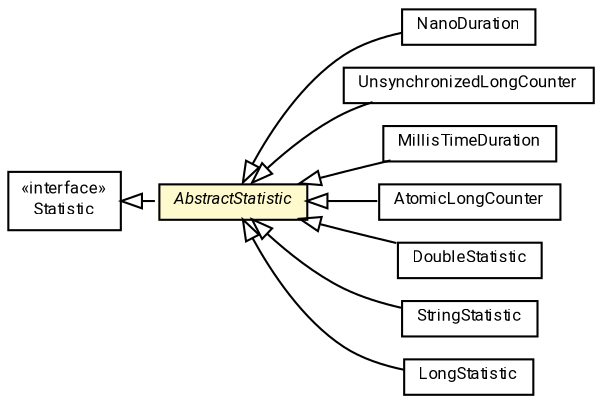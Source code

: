 #!/usr/local/bin/dot
#
# Class diagram 
# Generated by UMLGraph version R5_7_2-60-g0e99a6 (http://www.spinellis.gr/umlgraph/)
#

digraph G {
	graph [fontnames="svg"]
	edge [fontname="Roboto",fontsize=7,labelfontname="Roboto",labelfontsize=7,color="black"];
	node [fontname="Roboto",fontcolor="black",fontsize=8,shape=plaintext,margin=0,width=0,height=0];
	nodesep=0.15;
	ranksep=0.25;
	rankdir=LR;
	// de.lmu.ifi.dbs.elki.logging.statistics.NanoDuration
	c1383374 [label=<<table title="de.lmu.ifi.dbs.elki.logging.statistics.NanoDuration" border="0" cellborder="1" cellspacing="0" cellpadding="2" href="NanoDuration.html" target="_parent">
		<tr><td><table border="0" cellspacing="0" cellpadding="1">
		<tr><td align="center" balign="center"> <font face="Roboto">NanoDuration</font> </td></tr>
		</table></td></tr>
		</table>>, URL="NanoDuration.html"];
	// de.lmu.ifi.dbs.elki.logging.statistics.UnsynchronizedLongCounter
	c1383375 [label=<<table title="de.lmu.ifi.dbs.elki.logging.statistics.UnsynchronizedLongCounter" border="0" cellborder="1" cellspacing="0" cellpadding="2" href="UnsynchronizedLongCounter.html" target="_parent">
		<tr><td><table border="0" cellspacing="0" cellpadding="1">
		<tr><td align="center" balign="center"> <font face="Roboto">UnsynchronizedLongCounter</font> </td></tr>
		</table></td></tr>
		</table>>, URL="UnsynchronizedLongCounter.html"];
	// de.lmu.ifi.dbs.elki.logging.statistics.AbstractStatistic
	c1383376 [label=<<table title="de.lmu.ifi.dbs.elki.logging.statistics.AbstractStatistic" border="0" cellborder="1" cellspacing="0" cellpadding="2" bgcolor="lemonChiffon" href="AbstractStatistic.html" target="_parent">
		<tr><td><table border="0" cellspacing="0" cellpadding="1">
		<tr><td align="center" balign="center"> <font face="Roboto"><i>AbstractStatistic</i></font> </td></tr>
		</table></td></tr>
		</table>>, URL="AbstractStatistic.html"];
	// de.lmu.ifi.dbs.elki.logging.statistics.MillisTimeDuration
	c1383377 [label=<<table title="de.lmu.ifi.dbs.elki.logging.statistics.MillisTimeDuration" border="0" cellborder="1" cellspacing="0" cellpadding="2" href="MillisTimeDuration.html" target="_parent">
		<tr><td><table border="0" cellspacing="0" cellpadding="1">
		<tr><td align="center" balign="center"> <font face="Roboto">MillisTimeDuration</font> </td></tr>
		</table></td></tr>
		</table>>, URL="MillisTimeDuration.html"];
	// de.lmu.ifi.dbs.elki.logging.statistics.AtomicLongCounter
	c1383378 [label=<<table title="de.lmu.ifi.dbs.elki.logging.statistics.AtomicLongCounter" border="0" cellborder="1" cellspacing="0" cellpadding="2" href="AtomicLongCounter.html" target="_parent">
		<tr><td><table border="0" cellspacing="0" cellpadding="1">
		<tr><td align="center" balign="center"> <font face="Roboto">AtomicLongCounter</font> </td></tr>
		</table></td></tr>
		</table>>, URL="AtomicLongCounter.html"];
	// de.lmu.ifi.dbs.elki.logging.statistics.DoubleStatistic
	c1383379 [label=<<table title="de.lmu.ifi.dbs.elki.logging.statistics.DoubleStatistic" border="0" cellborder="1" cellspacing="0" cellpadding="2" href="DoubleStatistic.html" target="_parent">
		<tr><td><table border="0" cellspacing="0" cellpadding="1">
		<tr><td align="center" balign="center"> <font face="Roboto">DoubleStatistic</font> </td></tr>
		</table></td></tr>
		</table>>, URL="DoubleStatistic.html"];
	// de.lmu.ifi.dbs.elki.logging.statistics.Statistic
	c1383381 [label=<<table title="de.lmu.ifi.dbs.elki.logging.statistics.Statistic" border="0" cellborder="1" cellspacing="0" cellpadding="2" href="Statistic.html" target="_parent">
		<tr><td><table border="0" cellspacing="0" cellpadding="1">
		<tr><td align="center" balign="center"> &#171;interface&#187; </td></tr>
		<tr><td align="center" balign="center"> <font face="Roboto">Statistic</font> </td></tr>
		</table></td></tr>
		</table>>, URL="Statistic.html"];
	// de.lmu.ifi.dbs.elki.logging.statistics.StringStatistic
	c1383382 [label=<<table title="de.lmu.ifi.dbs.elki.logging.statistics.StringStatistic" border="0" cellborder="1" cellspacing="0" cellpadding="2" href="StringStatistic.html" target="_parent">
		<tr><td><table border="0" cellspacing="0" cellpadding="1">
		<tr><td align="center" balign="center"> <font face="Roboto">StringStatistic</font> </td></tr>
		</table></td></tr>
		</table>>, URL="StringStatistic.html"];
	// de.lmu.ifi.dbs.elki.logging.statistics.LongStatistic
	c1383384 [label=<<table title="de.lmu.ifi.dbs.elki.logging.statistics.LongStatistic" border="0" cellborder="1" cellspacing="0" cellpadding="2" href="LongStatistic.html" target="_parent">
		<tr><td><table border="0" cellspacing="0" cellpadding="1">
		<tr><td align="center" balign="center"> <font face="Roboto">LongStatistic</font> </td></tr>
		</table></td></tr>
		</table>>, URL="LongStatistic.html"];
	// de.lmu.ifi.dbs.elki.logging.statistics.NanoDuration extends de.lmu.ifi.dbs.elki.logging.statistics.AbstractStatistic
	c1383376 -> c1383374 [arrowtail=empty,dir=back,weight=10];
	// de.lmu.ifi.dbs.elki.logging.statistics.UnsynchronizedLongCounter extends de.lmu.ifi.dbs.elki.logging.statistics.AbstractStatistic
	c1383376 -> c1383375 [arrowtail=empty,dir=back,weight=10];
	// de.lmu.ifi.dbs.elki.logging.statistics.AbstractStatistic implements de.lmu.ifi.dbs.elki.logging.statistics.Statistic
	c1383381 -> c1383376 [arrowtail=empty,style=dashed,dir=back,weight=9];
	// de.lmu.ifi.dbs.elki.logging.statistics.MillisTimeDuration extends de.lmu.ifi.dbs.elki.logging.statistics.AbstractStatistic
	c1383376 -> c1383377 [arrowtail=empty,dir=back,weight=10];
	// de.lmu.ifi.dbs.elki.logging.statistics.AtomicLongCounter extends de.lmu.ifi.dbs.elki.logging.statistics.AbstractStatistic
	c1383376 -> c1383378 [arrowtail=empty,dir=back,weight=10];
	// de.lmu.ifi.dbs.elki.logging.statistics.DoubleStatistic extends de.lmu.ifi.dbs.elki.logging.statistics.AbstractStatistic
	c1383376 -> c1383379 [arrowtail=empty,dir=back,weight=10];
	// de.lmu.ifi.dbs.elki.logging.statistics.StringStatistic extends de.lmu.ifi.dbs.elki.logging.statistics.AbstractStatistic
	c1383376 -> c1383382 [arrowtail=empty,dir=back,weight=10];
	// de.lmu.ifi.dbs.elki.logging.statistics.LongStatistic extends de.lmu.ifi.dbs.elki.logging.statistics.AbstractStatistic
	c1383376 -> c1383384 [arrowtail=empty,dir=back,weight=10];
}

